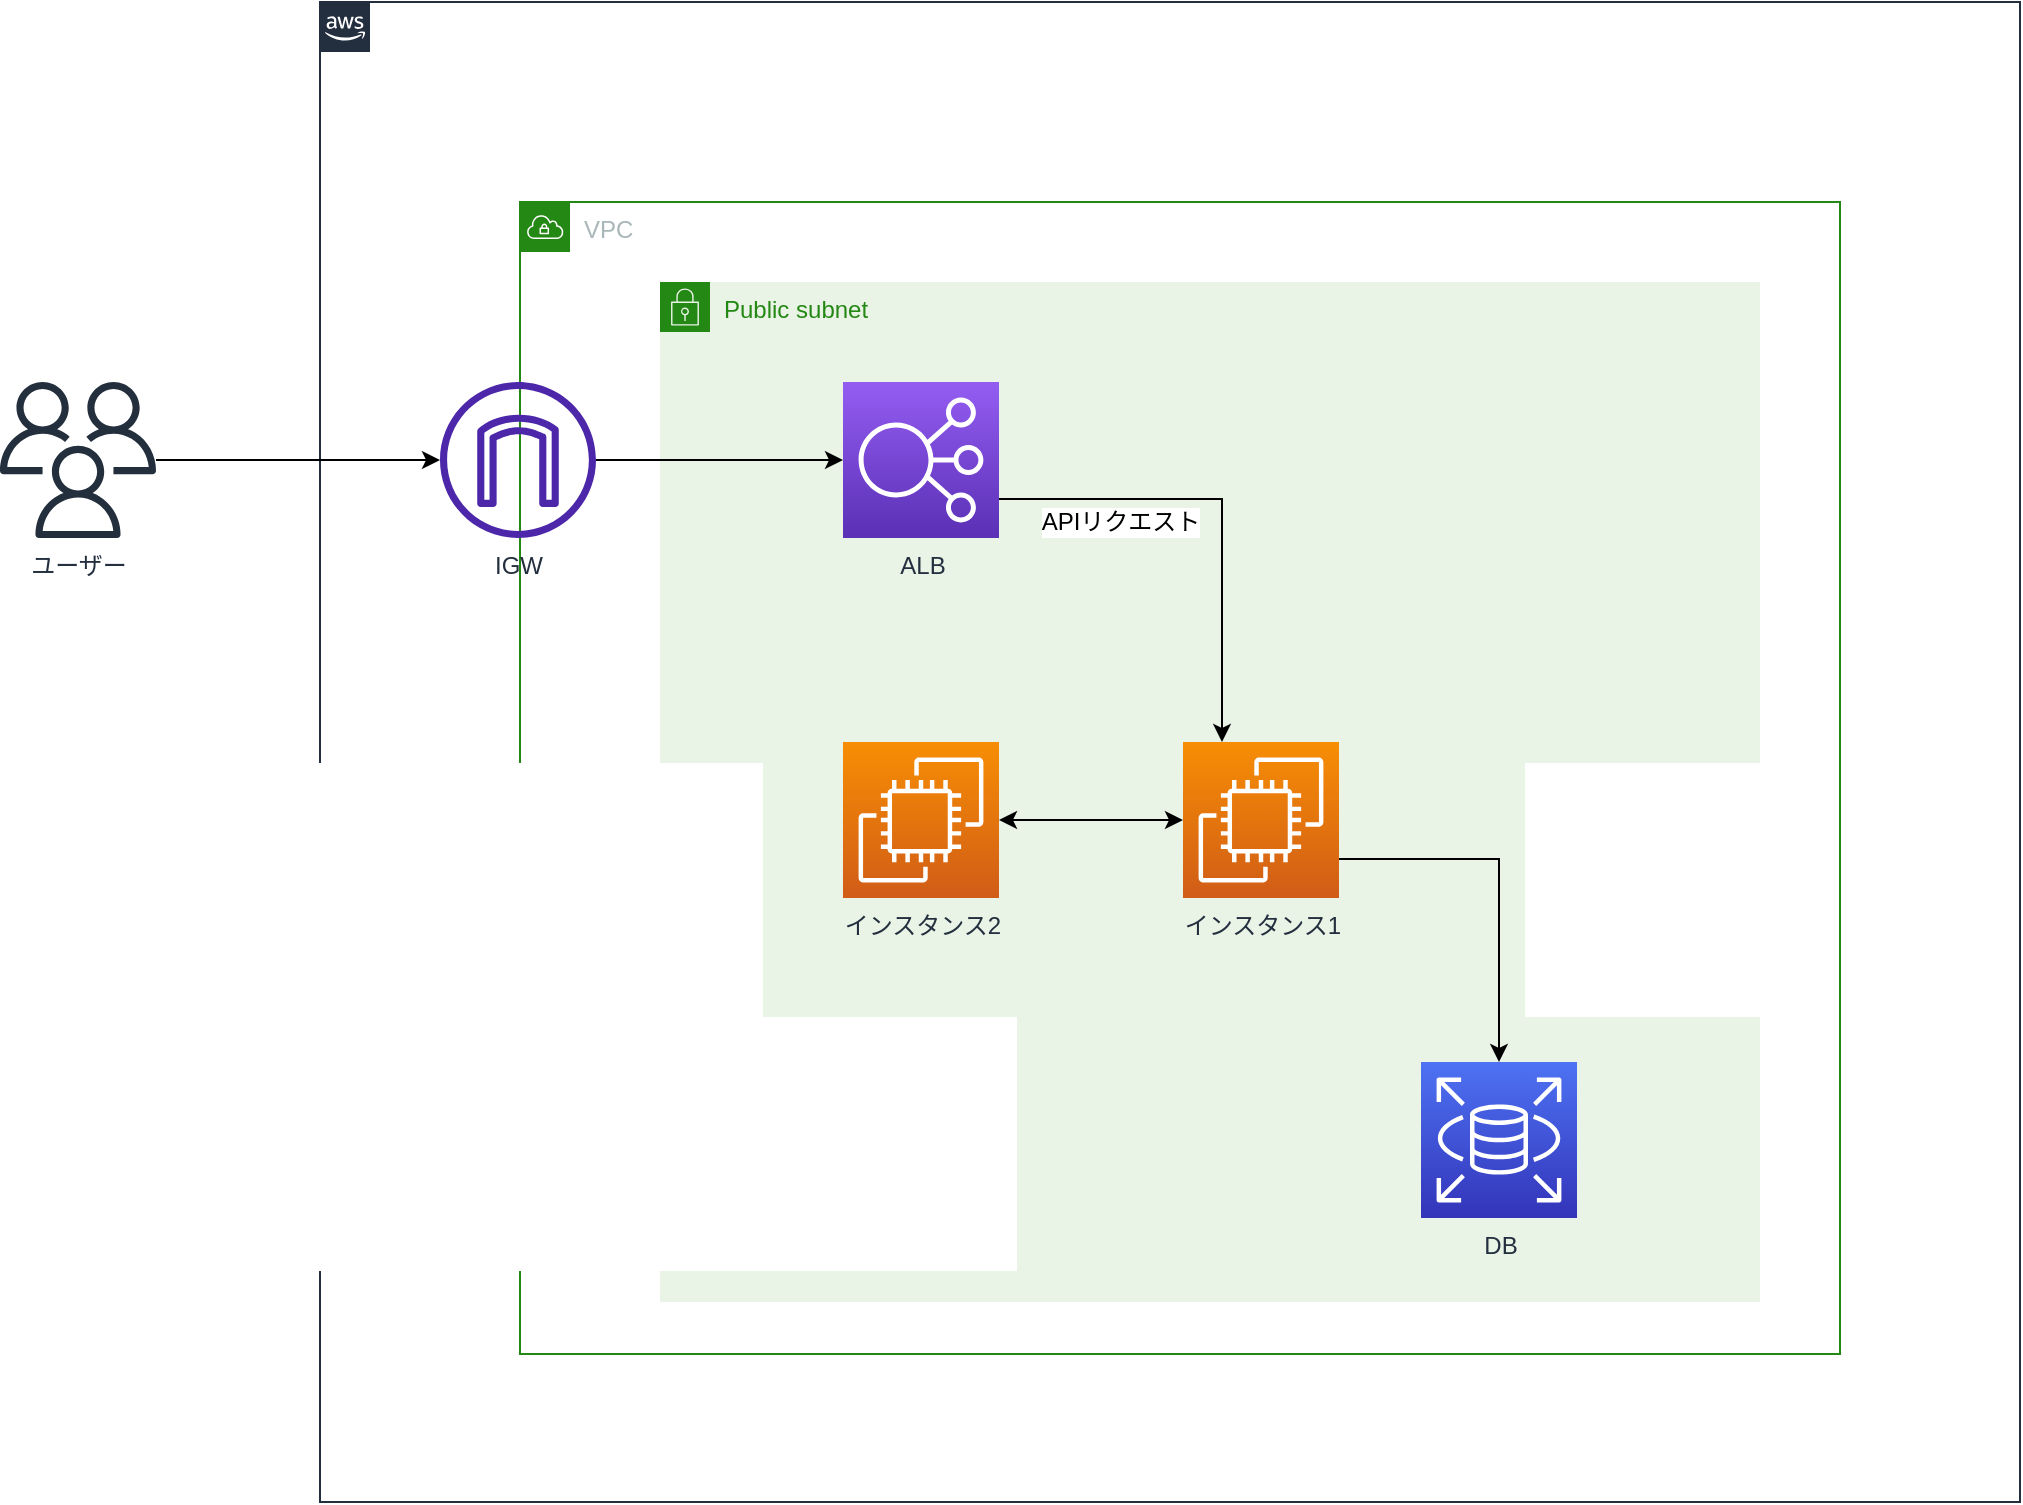 <mxfile version="21.3.7" type="github">
  <diagram name="ページ1" id="RdMvOrllbW2NH_fEIo4Q">
    <mxGraphModel dx="4412" dy="3097" grid="0" gridSize="10" guides="1" tooltips="1" connect="1" arrows="1" fold="1" page="1" pageScale="1" pageWidth="827" pageHeight="1169" math="0" shadow="0">
      <root>
        <mxCell id="0" />
        <mxCell id="1" parent="0" />
        <mxCell id="rADBjASAV5Pl0PZF5yCQ-1" value="" style="points=[[0,0],[0.25,0],[0.5,0],[0.75,0],[1,0],[1,0.25],[1,0.5],[1,0.75],[1,1],[0.75,1],[0.5,1],[0.25,1],[0,1],[0,0.75],[0,0.5],[0,0.25]];outlineConnect=0;gradientColor=none;html=1;whiteSpace=wrap;fontSize=12;fontStyle=0;container=1;pointerEvents=0;collapsible=0;recursiveResize=0;shape=mxgraph.aws4.group;grIcon=mxgraph.aws4.group_aws_cloud_alt;strokeColor=#232F3E;fillColor=none;verticalAlign=top;align=left;spacingLeft=30;fontColor=#232F3E;dashed=0;" vertex="1" parent="1">
          <mxGeometry x="-430" y="-990" width="850" height="750" as="geometry" />
        </mxCell>
        <mxCell id="rADBjASAV5Pl0PZF5yCQ-2" value="VPC" style="points=[[0,0],[0.25,0],[0.5,0],[0.75,0],[1,0],[1,0.25],[1,0.5],[1,0.75],[1,1],[0.75,1],[0.5,1],[0.25,1],[0,1],[0,0.75],[0,0.5],[0,0.25]];outlineConnect=0;gradientColor=none;html=1;whiteSpace=wrap;fontSize=12;fontStyle=0;container=1;pointerEvents=0;collapsible=0;recursiveResize=0;shape=mxgraph.aws4.group;grIcon=mxgraph.aws4.group_vpc;strokeColor=#248814;fillColor=none;verticalAlign=top;align=left;spacingLeft=30;fontColor=#AAB7B8;dashed=0;" vertex="1" parent="rADBjASAV5Pl0PZF5yCQ-1">
          <mxGeometry x="100" y="100" width="660" height="576" as="geometry" />
        </mxCell>
        <mxCell id="rADBjASAV5Pl0PZF5yCQ-3" value="Public subnet" style="points=[[0,0],[0.25,0],[0.5,0],[0.75,0],[1,0],[1,0.25],[1,0.5],[1,0.75],[1,1],[0.75,1],[0.5,1],[0.25,1],[0,1],[0,0.75],[0,0.5],[0,0.25]];outlineConnect=0;gradientColor=none;html=1;whiteSpace=wrap;fontSize=12;fontStyle=0;container=1;pointerEvents=0;collapsible=0;recursiveResize=0;shape=mxgraph.aws4.group;grIcon=mxgraph.aws4.group_security_group;grStroke=0;strokeColor=#248814;fillColor=#E9F3E6;verticalAlign=top;align=left;spacingLeft=30;fontColor=#248814;dashed=0;" vertex="1" parent="rADBjASAV5Pl0PZF5yCQ-2">
          <mxGeometry x="70" y="40" width="550" height="510" as="geometry" />
        </mxCell>
        <mxCell id="rADBjASAV5Pl0PZF5yCQ-4" style="edgeStyle=orthogonalEdgeStyle;rounded=0;orthogonalLoop=1;jettySize=auto;html=1;exitX=1;exitY=0.75;exitDx=0;exitDy=0;exitPerimeter=0;entryX=0.25;entryY=0;entryDx=0;entryDy=0;entryPerimeter=0;" edge="1" parent="rADBjASAV5Pl0PZF5yCQ-3" source="rADBjASAV5Pl0PZF5yCQ-6" target="rADBjASAV5Pl0PZF5yCQ-8">
          <mxGeometry relative="1" as="geometry" />
        </mxCell>
        <mxCell id="rADBjASAV5Pl0PZF5yCQ-5" value="APIリクエスト" style="edgeLabel;html=1;align=center;verticalAlign=middle;resizable=0;points=[];fontSize=12;" connectable="0" vertex="1" parent="rADBjASAV5Pl0PZF5yCQ-4">
          <mxGeometry x="0.398" y="-1" relative="1" as="geometry">
            <mxPoint x="-50" y="-40" as="offset" />
          </mxGeometry>
        </mxCell>
        <mxCell id="rADBjASAV5Pl0PZF5yCQ-6" value="ALB" style="sketch=0;points=[[0,0,0],[0.25,0,0],[0.5,0,0],[0.75,0,0],[1,0,0],[0,1,0],[0.25,1,0],[0.5,1,0],[0.75,1,0],[1,1,0],[0,0.25,0],[0,0.5,0],[0,0.75,0],[1,0.25,0],[1,0.5,0],[1,0.75,0]];outlineConnect=0;fontColor=#232F3E;gradientColor=#945DF2;gradientDirection=north;fillColor=#5A30B5;strokeColor=#ffffff;dashed=0;verticalLabelPosition=bottom;verticalAlign=top;align=center;html=1;fontSize=12;fontStyle=0;aspect=fixed;shape=mxgraph.aws4.resourceIcon;resIcon=mxgraph.aws4.elastic_load_balancing;" vertex="1" parent="rADBjASAV5Pl0PZF5yCQ-3">
          <mxGeometry x="91.5" y="50" width="78" height="78" as="geometry" />
        </mxCell>
        <mxCell id="rADBjASAV5Pl0PZF5yCQ-7" style="edgeStyle=orthogonalEdgeStyle;rounded=0;orthogonalLoop=1;jettySize=auto;html=1;exitX=1;exitY=0.75;exitDx=0;exitDy=0;exitPerimeter=0;entryX=0.5;entryY=0;entryDx=0;entryDy=0;entryPerimeter=0;" edge="1" parent="rADBjASAV5Pl0PZF5yCQ-3" source="rADBjASAV5Pl0PZF5yCQ-8" target="rADBjASAV5Pl0PZF5yCQ-9">
          <mxGeometry relative="1" as="geometry" />
        </mxCell>
        <mxCell id="rADBjASAV5Pl0PZF5yCQ-8" value="&#x9;インスタンス1" style="sketch=0;points=[[0,0,0],[0.25,0,0],[0.5,0,0],[0.75,0,0],[1,0,0],[0,1,0],[0.25,1,0],[0.5,1,0],[0.75,1,0],[1,1,0],[0,0.25,0],[0,0.5,0],[0,0.75,0],[1,0.25,0],[1,0.5,0],[1,0.75,0]];outlineConnect=0;fontColor=#232F3E;gradientColor=#F78E04;gradientDirection=north;fillColor=#D05C17;strokeColor=#ffffff;dashed=0;verticalLabelPosition=bottom;verticalAlign=top;align=center;html=1;fontSize=12;fontStyle=0;aspect=fixed;shape=mxgraph.aws4.resourceIcon;resIcon=mxgraph.aws4.ec2;" vertex="1" parent="rADBjASAV5Pl0PZF5yCQ-3">
          <mxGeometry x="261.5" y="230" width="78" height="78" as="geometry" />
        </mxCell>
        <mxCell id="rADBjASAV5Pl0PZF5yCQ-9" value="DB" style="sketch=0;points=[[0,0,0],[0.25,0,0],[0.5,0,0],[0.75,0,0],[1,0,0],[0,1,0],[0.25,1,0],[0.5,1,0],[0.75,1,0],[1,1,0],[0,0.25,0],[0,0.5,0],[0,0.75,0],[1,0.25,0],[1,0.5,0],[1,0.75,0]];outlineConnect=0;fontColor=#232F3E;gradientColor=#4D72F3;gradientDirection=north;fillColor=#3334B9;strokeColor=#ffffff;dashed=0;verticalLabelPosition=bottom;verticalAlign=top;align=center;html=1;fontSize=12;fontStyle=0;aspect=fixed;shape=mxgraph.aws4.resourceIcon;resIcon=mxgraph.aws4.rds;" vertex="1" parent="rADBjASAV5Pl0PZF5yCQ-3">
          <mxGeometry x="380.5" y="390" width="78" height="78" as="geometry" />
        </mxCell>
        <mxCell id="rADBjASAV5Pl0PZF5yCQ-10" style="edgeStyle=orthogonalEdgeStyle;rounded=0;orthogonalLoop=1;jettySize=auto;html=1;exitX=1;exitY=0.5;exitDx=0;exitDy=0;exitPerimeter=0;entryX=0;entryY=0.5;entryDx=0;entryDy=0;entryPerimeter=0;startArrow=classic;startFill=1;" edge="1" parent="rADBjASAV5Pl0PZF5yCQ-3" source="rADBjASAV5Pl0PZF5yCQ-11" target="rADBjASAV5Pl0PZF5yCQ-8">
          <mxGeometry relative="1" as="geometry" />
        </mxCell>
        <mxCell id="rADBjASAV5Pl0PZF5yCQ-11" value="&#x9;インスタンス2" style="sketch=0;points=[[0,0,0],[0.25,0,0],[0.5,0,0],[0.75,0,0],[1,0,0],[0,1,0],[0.25,1,0],[0.5,1,0],[0.75,1,0],[1,1,0],[0,0.25,0],[0,0.5,0],[0,0.75,0],[1,0.25,0],[1,0.5,0],[1,0.75,0]];outlineConnect=0;fontColor=#232F3E;gradientColor=#F78E04;gradientDirection=north;fillColor=#D05C17;strokeColor=#ffffff;dashed=0;verticalLabelPosition=bottom;verticalAlign=top;align=center;html=1;fontSize=12;fontStyle=0;aspect=fixed;shape=mxgraph.aws4.resourceIcon;resIcon=mxgraph.aws4.ec2;" vertex="1" parent="rADBjASAV5Pl0PZF5yCQ-3">
          <mxGeometry x="91.5" y="230" width="78" height="78" as="geometry" />
        </mxCell>
        <mxCell id="rADBjASAV5Pl0PZF5yCQ-12" value="&lt;div style=&quot;border-color: var(--border-color);&quot;&gt;IGW&lt;/div&gt;&lt;div style=&quot;border-color: var(--border-color);&quot;&gt;&lt;br style=&quot;border-color: var(--border-color);&quot;&gt;&lt;/div&gt;" style="sketch=0;outlineConnect=0;fontColor=#232F3E;gradientColor=none;fillColor=#4D27AA;strokeColor=none;dashed=0;verticalLabelPosition=bottom;verticalAlign=top;align=center;html=1;fontSize=12;fontStyle=0;aspect=fixed;pointerEvents=1;shape=mxgraph.aws4.internet_gateway;" vertex="1" parent="rADBjASAV5Pl0PZF5yCQ-1">
          <mxGeometry x="60" y="190" width="78" height="78" as="geometry" />
        </mxCell>
        <mxCell id="rADBjASAV5Pl0PZF5yCQ-13" value="ユーザー" style="sketch=0;outlineConnect=0;fontColor=#232F3E;gradientColor=none;fillColor=#232F3D;strokeColor=none;dashed=0;verticalLabelPosition=bottom;verticalAlign=top;align=center;html=1;fontSize=12;fontStyle=0;aspect=fixed;pointerEvents=1;shape=mxgraph.aws4.users;" vertex="1" parent="rADBjASAV5Pl0PZF5yCQ-1">
          <mxGeometry x="-160" y="190" width="78" height="78" as="geometry" />
        </mxCell>
        <mxCell id="rADBjASAV5Pl0PZF5yCQ-14" style="edgeStyle=orthogonalEdgeStyle;rounded=0;orthogonalLoop=1;jettySize=auto;html=1;entryX=0;entryY=0.5;entryDx=0;entryDy=0;entryPerimeter=0;" edge="1" parent="rADBjASAV5Pl0PZF5yCQ-1" source="rADBjASAV5Pl0PZF5yCQ-12" target="rADBjASAV5Pl0PZF5yCQ-6">
          <mxGeometry relative="1" as="geometry" />
        </mxCell>
        <mxCell id="rADBjASAV5Pl0PZF5yCQ-15" value="" style="edgeStyle=orthogonalEdgeStyle;rounded=0;orthogonalLoop=1;jettySize=auto;html=1;entryX=0;entryY=0.5;entryDx=0;entryDy=0;entryPerimeter=0;" edge="1" parent="rADBjASAV5Pl0PZF5yCQ-1" source="rADBjASAV5Pl0PZF5yCQ-13" target="rADBjASAV5Pl0PZF5yCQ-12">
          <mxGeometry relative="1" as="geometry">
            <mxPoint x="-82" y="249" as="sourcePoint" />
            <mxPoint x="262" y="249" as="targetPoint" />
          </mxGeometry>
        </mxCell>
      </root>
    </mxGraphModel>
  </diagram>
</mxfile>
